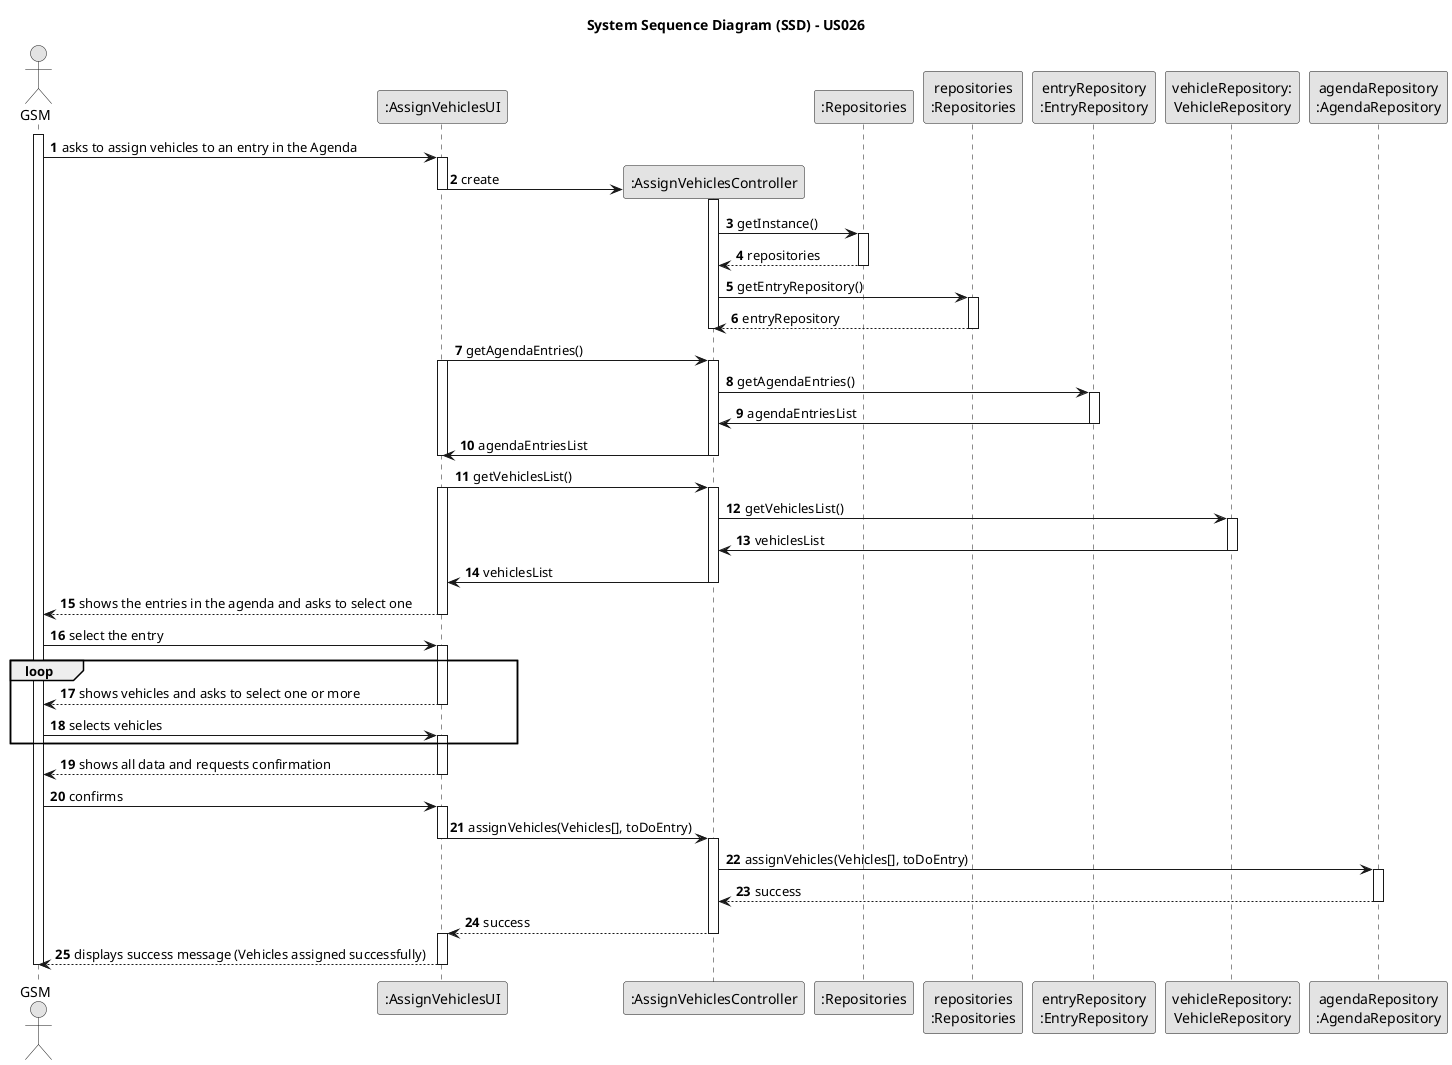 
@startuml
skinparam monochrome true
skinparam packageStyle rectangle
skinparam shadowing false

title System Sequence Diagram (SSD) - US026

autonumber

actor "GSM" as GSM
participant ":AssignVehiclesUI" as UI
participant ":AssignVehiclesController" as CTRL
participant ":Repositories" as RepositorySingleton
participant "repositories\n:Repositories" as PLAT
participant "entryRepository\n:EntryRepository" as EntryRepository
participant "vehicleRepository:\nVehicleRepository" as VehicleRepository
participant "agendaRepository\n:AgendaRepository" as AgendaRepository

activate GSM

    GSM -> UI : asks to assign vehicles to an entry in the Agenda
    activate UI

        UI -> CTRL** : create
        deactivate UI
                activate CTRL

                    CTRL -> RepositorySingleton : getInstance()
                    activate RepositorySingleton

                        RepositorySingleton --> CTRL : repositories
                    deactivate RepositorySingleton

                    CTRL -> PLAT : getEntryRepository()
                    activate PLAT

                        PLAT --> CTRL : entryRepository
                    deactivate PLAT

                     deactivate CTRL

                deactivate UI

        UI -> CTRL : getAgendaEntries()
                activate UI
                activate CTRL

                CTRL -> EntryRepository : getAgendaEntries()
                activate EntryRepository

                EntryRepository -> CTRL : agendaEntriesList
                deactivate EntryRepository

                CTRL -> UI : agendaEntriesList
                deactivate CTRL
                deactivate UI

        UI -> CTRL : getVehiclesList()
                activate UI
                activate CTRL

                CTRL -> VehicleRepository : getVehiclesList()
                activate VehicleRepository

                VehicleRepository -> CTRL : vehiclesList
                deactivate VehicleRepository

                CTRL -> UI : vehiclesList
                deactivate CTRL

    UI --> GSM : shows the entries in the agenda and asks to select one
        deactivate UI

    GSM -> UI : select the entry
    activate UI

    loop

    UI --> GSM : shows vehicles and asks to select one or more
    deactivate UI

    GSM -> UI: selects vehicles
    activate UI

    end loop

    UI --> GSM : shows all data and requests confirmation
    deactivate UI

    GSM -> UI: confirms
    activate UI

        UI -> CTRL : assignVehicles(Vehicles[], toDoEntry)
        deactivate UI
        activate CTRL

        CTRL -> AgendaRepository : assignVehicles(Vehicles[], toDoEntry)
        activate AgendaRepository

        AgendaRepository --> CTRL: success
        deactivate AgendaRepository

        CTRL --> UI : success
        deactivate CTRL
        activate UI

    UI --> GSM : displays success message (Vehicles assigned successfully)
    deactivate UI

deactivate GSM

@enduml
